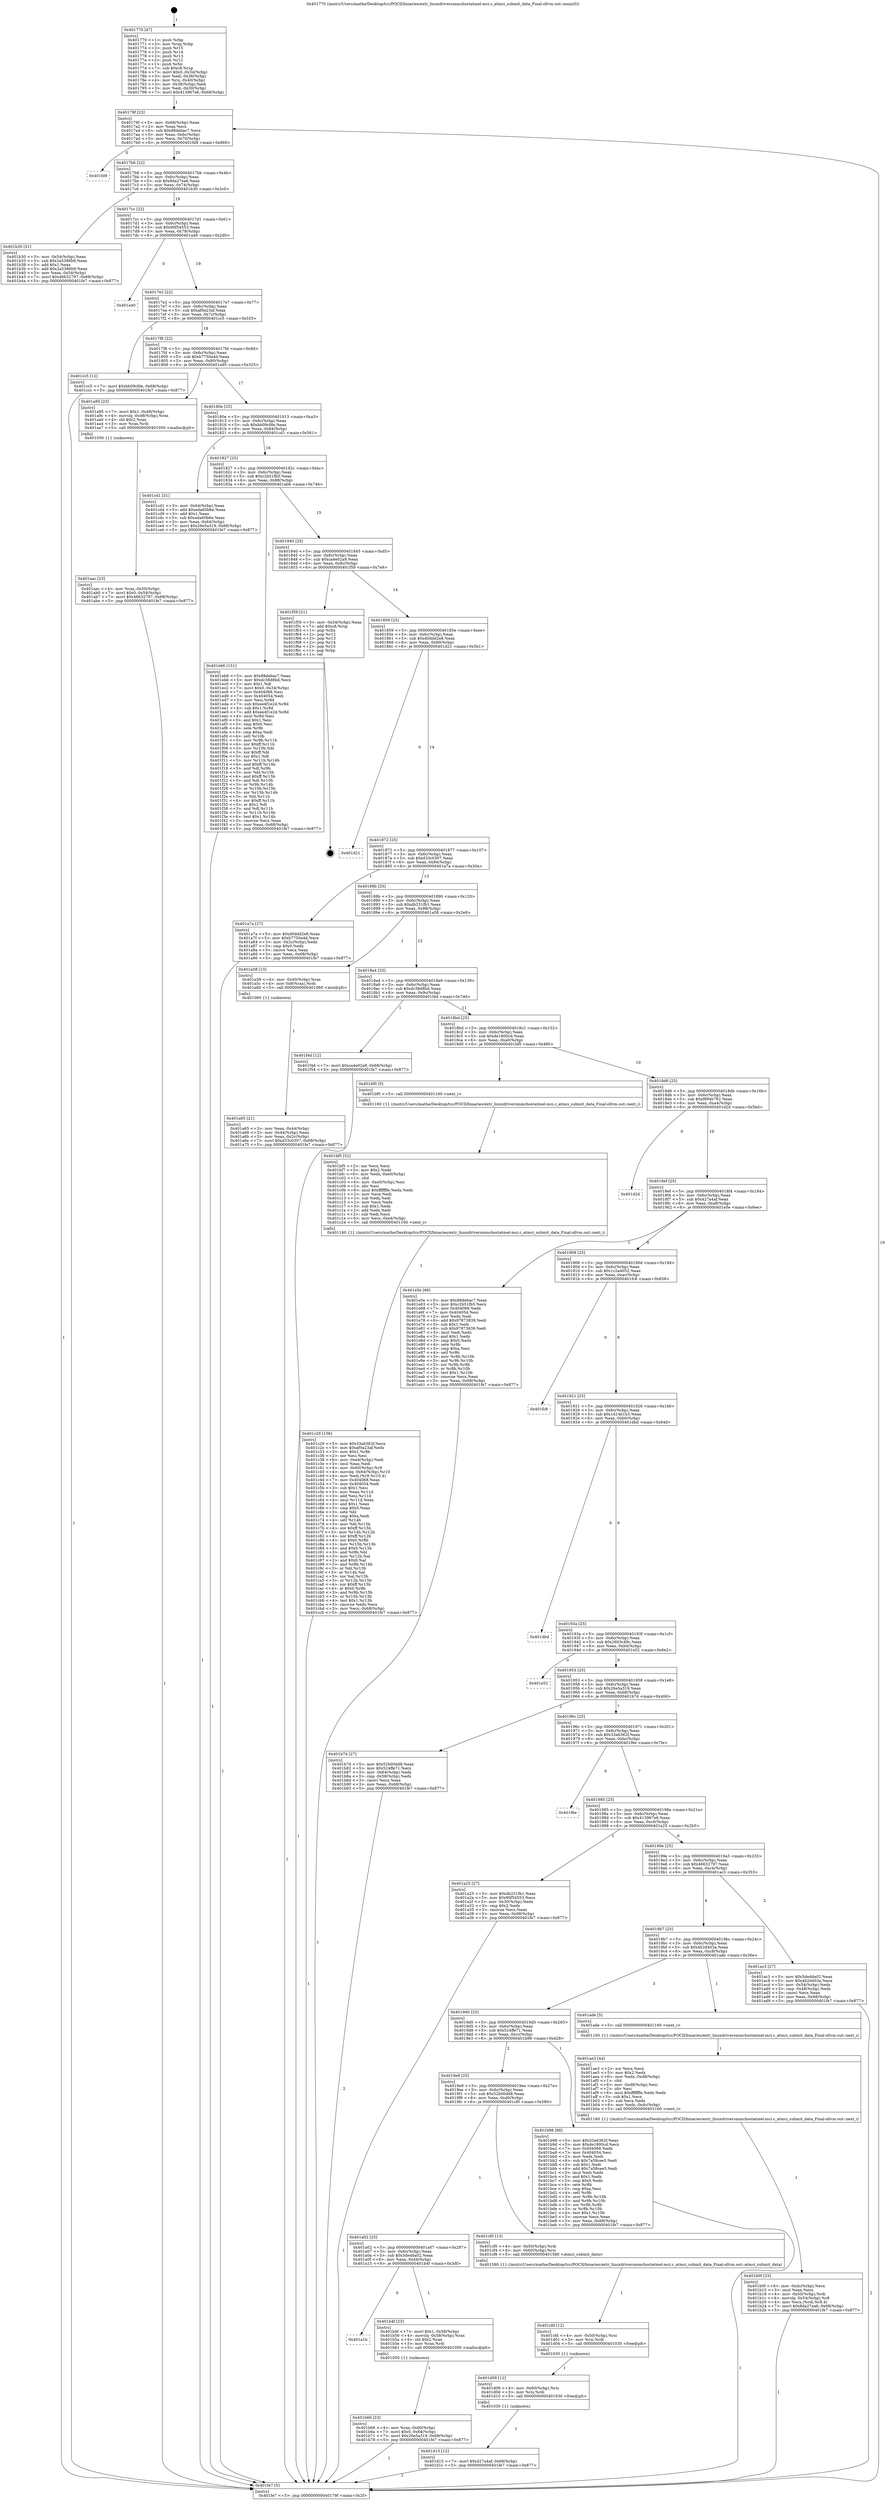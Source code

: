 digraph "0x401770" {
  label = "0x401770 (/mnt/c/Users/mathe/Desktop/tcc/POCII/binaries/extr_linuxdriversmmchostatmel-mci.c_atmci_submit_data_Final-ollvm.out::main(0))"
  labelloc = "t"
  node[shape=record]

  Entry [label="",width=0.3,height=0.3,shape=circle,fillcolor=black,style=filled]
  "0x40179f" [label="{
     0x40179f [23]\l
     | [instrs]\l
     &nbsp;&nbsp;0x40179f \<+3\>: mov -0x68(%rbp),%eax\l
     &nbsp;&nbsp;0x4017a2 \<+2\>: mov %eax,%ecx\l
     &nbsp;&nbsp;0x4017a4 \<+6\>: sub $0x88debac7,%ecx\l
     &nbsp;&nbsp;0x4017aa \<+3\>: mov %eax,-0x6c(%rbp)\l
     &nbsp;&nbsp;0x4017ad \<+3\>: mov %ecx,-0x70(%rbp)\l
     &nbsp;&nbsp;0x4017b0 \<+6\>: je 0000000000401fd9 \<main+0x869\>\l
  }"]
  "0x401fd9" [label="{
     0x401fd9\l
  }", style=dashed]
  "0x4017b6" [label="{
     0x4017b6 [22]\l
     | [instrs]\l
     &nbsp;&nbsp;0x4017b6 \<+5\>: jmp 00000000004017bb \<main+0x4b\>\l
     &nbsp;&nbsp;0x4017bb \<+3\>: mov -0x6c(%rbp),%eax\l
     &nbsp;&nbsp;0x4017be \<+5\>: sub $0x8da27ea6,%eax\l
     &nbsp;&nbsp;0x4017c3 \<+3\>: mov %eax,-0x74(%rbp)\l
     &nbsp;&nbsp;0x4017c6 \<+6\>: je 0000000000401b30 \<main+0x3c0\>\l
  }"]
  Exit [label="",width=0.3,height=0.3,shape=circle,fillcolor=black,style=filled,peripheries=2]
  "0x401b30" [label="{
     0x401b30 [31]\l
     | [instrs]\l
     &nbsp;&nbsp;0x401b30 \<+3\>: mov -0x54(%rbp),%eax\l
     &nbsp;&nbsp;0x401b33 \<+5\>: sub $0x2a5386b9,%eax\l
     &nbsp;&nbsp;0x401b38 \<+3\>: add $0x1,%eax\l
     &nbsp;&nbsp;0x401b3b \<+5\>: add $0x2a5386b9,%eax\l
     &nbsp;&nbsp;0x401b40 \<+3\>: mov %eax,-0x54(%rbp)\l
     &nbsp;&nbsp;0x401b43 \<+7\>: movl $0x46632797,-0x68(%rbp)\l
     &nbsp;&nbsp;0x401b4a \<+5\>: jmp 0000000000401fe7 \<main+0x877\>\l
  }"]
  "0x4017cc" [label="{
     0x4017cc [22]\l
     | [instrs]\l
     &nbsp;&nbsp;0x4017cc \<+5\>: jmp 00000000004017d1 \<main+0x61\>\l
     &nbsp;&nbsp;0x4017d1 \<+3\>: mov -0x6c(%rbp),%eax\l
     &nbsp;&nbsp;0x4017d4 \<+5\>: sub $0x90f54553,%eax\l
     &nbsp;&nbsp;0x4017d9 \<+3\>: mov %eax,-0x78(%rbp)\l
     &nbsp;&nbsp;0x4017dc \<+6\>: je 0000000000401a40 \<main+0x2d0\>\l
  }"]
  "0x401d15" [label="{
     0x401d15 [12]\l
     | [instrs]\l
     &nbsp;&nbsp;0x401d15 \<+7\>: movl $0x427a4af,-0x68(%rbp)\l
     &nbsp;&nbsp;0x401d1c \<+5\>: jmp 0000000000401fe7 \<main+0x877\>\l
  }"]
  "0x401a40" [label="{
     0x401a40\l
  }", style=dashed]
  "0x4017e2" [label="{
     0x4017e2 [22]\l
     | [instrs]\l
     &nbsp;&nbsp;0x4017e2 \<+5\>: jmp 00000000004017e7 \<main+0x77\>\l
     &nbsp;&nbsp;0x4017e7 \<+3\>: mov -0x6c(%rbp),%eax\l
     &nbsp;&nbsp;0x4017ea \<+5\>: sub $0xaf0a23af,%eax\l
     &nbsp;&nbsp;0x4017ef \<+3\>: mov %eax,-0x7c(%rbp)\l
     &nbsp;&nbsp;0x4017f2 \<+6\>: je 0000000000401cc5 \<main+0x555\>\l
  }"]
  "0x401d09" [label="{
     0x401d09 [12]\l
     | [instrs]\l
     &nbsp;&nbsp;0x401d09 \<+4\>: mov -0x60(%rbp),%rsi\l
     &nbsp;&nbsp;0x401d0d \<+3\>: mov %rsi,%rdi\l
     &nbsp;&nbsp;0x401d10 \<+5\>: call 0000000000401030 \<free@plt\>\l
     | [calls]\l
     &nbsp;&nbsp;0x401030 \{1\} (unknown)\l
  }"]
  "0x401cc5" [label="{
     0x401cc5 [12]\l
     | [instrs]\l
     &nbsp;&nbsp;0x401cc5 \<+7\>: movl $0xbb09cfde,-0x68(%rbp)\l
     &nbsp;&nbsp;0x401ccc \<+5\>: jmp 0000000000401fe7 \<main+0x877\>\l
  }"]
  "0x4017f8" [label="{
     0x4017f8 [22]\l
     | [instrs]\l
     &nbsp;&nbsp;0x4017f8 \<+5\>: jmp 00000000004017fd \<main+0x8d\>\l
     &nbsp;&nbsp;0x4017fd \<+3\>: mov -0x6c(%rbp),%eax\l
     &nbsp;&nbsp;0x401800 \<+5\>: sub $0xb7750a4d,%eax\l
     &nbsp;&nbsp;0x401805 \<+3\>: mov %eax,-0x80(%rbp)\l
     &nbsp;&nbsp;0x401808 \<+6\>: je 0000000000401a95 \<main+0x325\>\l
  }"]
  "0x401cfd" [label="{
     0x401cfd [12]\l
     | [instrs]\l
     &nbsp;&nbsp;0x401cfd \<+4\>: mov -0x50(%rbp),%rsi\l
     &nbsp;&nbsp;0x401d01 \<+3\>: mov %rsi,%rdi\l
     &nbsp;&nbsp;0x401d04 \<+5\>: call 0000000000401030 \<free@plt\>\l
     | [calls]\l
     &nbsp;&nbsp;0x401030 \{1\} (unknown)\l
  }"]
  "0x401a95" [label="{
     0x401a95 [23]\l
     | [instrs]\l
     &nbsp;&nbsp;0x401a95 \<+7\>: movl $0x1,-0x48(%rbp)\l
     &nbsp;&nbsp;0x401a9c \<+4\>: movslq -0x48(%rbp),%rax\l
     &nbsp;&nbsp;0x401aa0 \<+4\>: shl $0x2,%rax\l
     &nbsp;&nbsp;0x401aa4 \<+3\>: mov %rax,%rdi\l
     &nbsp;&nbsp;0x401aa7 \<+5\>: call 0000000000401050 \<malloc@plt\>\l
     | [calls]\l
     &nbsp;&nbsp;0x401050 \{1\} (unknown)\l
  }"]
  "0x40180e" [label="{
     0x40180e [25]\l
     | [instrs]\l
     &nbsp;&nbsp;0x40180e \<+5\>: jmp 0000000000401813 \<main+0xa3\>\l
     &nbsp;&nbsp;0x401813 \<+3\>: mov -0x6c(%rbp),%eax\l
     &nbsp;&nbsp;0x401816 \<+5\>: sub $0xbb09cfde,%eax\l
     &nbsp;&nbsp;0x40181b \<+6\>: mov %eax,-0x84(%rbp)\l
     &nbsp;&nbsp;0x401821 \<+6\>: je 0000000000401cd1 \<main+0x561\>\l
  }"]
  "0x401c29" [label="{
     0x401c29 [156]\l
     | [instrs]\l
     &nbsp;&nbsp;0x401c29 \<+5\>: mov $0x33a6362f,%ecx\l
     &nbsp;&nbsp;0x401c2e \<+5\>: mov $0xaf0a23af,%edx\l
     &nbsp;&nbsp;0x401c33 \<+3\>: mov $0x1,%r8b\l
     &nbsp;&nbsp;0x401c36 \<+2\>: xor %esi,%esi\l
     &nbsp;&nbsp;0x401c38 \<+6\>: mov -0xe4(%rbp),%edi\l
     &nbsp;&nbsp;0x401c3e \<+3\>: imul %eax,%edi\l
     &nbsp;&nbsp;0x401c41 \<+4\>: mov -0x60(%rbp),%r9\l
     &nbsp;&nbsp;0x401c45 \<+4\>: movslq -0x64(%rbp),%r10\l
     &nbsp;&nbsp;0x401c49 \<+4\>: mov %edi,(%r9,%r10,4)\l
     &nbsp;&nbsp;0x401c4d \<+7\>: mov 0x404068,%eax\l
     &nbsp;&nbsp;0x401c54 \<+7\>: mov 0x404054,%edi\l
     &nbsp;&nbsp;0x401c5b \<+3\>: sub $0x1,%esi\l
     &nbsp;&nbsp;0x401c5e \<+3\>: mov %eax,%r11d\l
     &nbsp;&nbsp;0x401c61 \<+3\>: add %esi,%r11d\l
     &nbsp;&nbsp;0x401c64 \<+4\>: imul %r11d,%eax\l
     &nbsp;&nbsp;0x401c68 \<+3\>: and $0x1,%eax\l
     &nbsp;&nbsp;0x401c6b \<+3\>: cmp $0x0,%eax\l
     &nbsp;&nbsp;0x401c6e \<+3\>: sete %bl\l
     &nbsp;&nbsp;0x401c71 \<+3\>: cmp $0xa,%edi\l
     &nbsp;&nbsp;0x401c74 \<+4\>: setl %r14b\l
     &nbsp;&nbsp;0x401c78 \<+3\>: mov %bl,%r15b\l
     &nbsp;&nbsp;0x401c7b \<+4\>: xor $0xff,%r15b\l
     &nbsp;&nbsp;0x401c7f \<+3\>: mov %r14b,%r12b\l
     &nbsp;&nbsp;0x401c82 \<+4\>: xor $0xff,%r12b\l
     &nbsp;&nbsp;0x401c86 \<+4\>: xor $0x0,%r8b\l
     &nbsp;&nbsp;0x401c8a \<+3\>: mov %r15b,%r13b\l
     &nbsp;&nbsp;0x401c8d \<+4\>: and $0x0,%r13b\l
     &nbsp;&nbsp;0x401c91 \<+3\>: and %r8b,%bl\l
     &nbsp;&nbsp;0x401c94 \<+3\>: mov %r12b,%al\l
     &nbsp;&nbsp;0x401c97 \<+2\>: and $0x0,%al\l
     &nbsp;&nbsp;0x401c99 \<+3\>: and %r8b,%r14b\l
     &nbsp;&nbsp;0x401c9c \<+3\>: or %bl,%r13b\l
     &nbsp;&nbsp;0x401c9f \<+3\>: or %r14b,%al\l
     &nbsp;&nbsp;0x401ca2 \<+3\>: xor %al,%r13b\l
     &nbsp;&nbsp;0x401ca5 \<+3\>: or %r12b,%r15b\l
     &nbsp;&nbsp;0x401ca8 \<+4\>: xor $0xff,%r15b\l
     &nbsp;&nbsp;0x401cac \<+4\>: or $0x0,%r8b\l
     &nbsp;&nbsp;0x401cb0 \<+3\>: and %r8b,%r15b\l
     &nbsp;&nbsp;0x401cb3 \<+3\>: or %r15b,%r13b\l
     &nbsp;&nbsp;0x401cb6 \<+4\>: test $0x1,%r13b\l
     &nbsp;&nbsp;0x401cba \<+3\>: cmovne %edx,%ecx\l
     &nbsp;&nbsp;0x401cbd \<+3\>: mov %ecx,-0x68(%rbp)\l
     &nbsp;&nbsp;0x401cc0 \<+5\>: jmp 0000000000401fe7 \<main+0x877\>\l
  }"]
  "0x401cd1" [label="{
     0x401cd1 [31]\l
     | [instrs]\l
     &nbsp;&nbsp;0x401cd1 \<+3\>: mov -0x64(%rbp),%eax\l
     &nbsp;&nbsp;0x401cd4 \<+5\>: add $0xeda60b6e,%eax\l
     &nbsp;&nbsp;0x401cd9 \<+3\>: add $0x1,%eax\l
     &nbsp;&nbsp;0x401cdc \<+5\>: sub $0xeda60b6e,%eax\l
     &nbsp;&nbsp;0x401ce1 \<+3\>: mov %eax,-0x64(%rbp)\l
     &nbsp;&nbsp;0x401ce4 \<+7\>: movl $0x26e5a319,-0x68(%rbp)\l
     &nbsp;&nbsp;0x401ceb \<+5\>: jmp 0000000000401fe7 \<main+0x877\>\l
  }"]
  "0x401827" [label="{
     0x401827 [25]\l
     | [instrs]\l
     &nbsp;&nbsp;0x401827 \<+5\>: jmp 000000000040182c \<main+0xbc\>\l
     &nbsp;&nbsp;0x40182c \<+3\>: mov -0x6c(%rbp),%eax\l
     &nbsp;&nbsp;0x40182f \<+5\>: sub $0xc2b51fb5,%eax\l
     &nbsp;&nbsp;0x401834 \<+6\>: mov %eax,-0x88(%rbp)\l
     &nbsp;&nbsp;0x40183a \<+6\>: je 0000000000401eb6 \<main+0x746\>\l
  }"]
  "0x401bf5" [label="{
     0x401bf5 [52]\l
     | [instrs]\l
     &nbsp;&nbsp;0x401bf5 \<+2\>: xor %ecx,%ecx\l
     &nbsp;&nbsp;0x401bf7 \<+5\>: mov $0x2,%edx\l
     &nbsp;&nbsp;0x401bfc \<+6\>: mov %edx,-0xe0(%rbp)\l
     &nbsp;&nbsp;0x401c02 \<+1\>: cltd\l
     &nbsp;&nbsp;0x401c03 \<+6\>: mov -0xe0(%rbp),%esi\l
     &nbsp;&nbsp;0x401c09 \<+2\>: idiv %esi\l
     &nbsp;&nbsp;0x401c0b \<+6\>: imul $0xfffffffe,%edx,%edx\l
     &nbsp;&nbsp;0x401c11 \<+2\>: mov %ecx,%edi\l
     &nbsp;&nbsp;0x401c13 \<+2\>: sub %edx,%edi\l
     &nbsp;&nbsp;0x401c15 \<+2\>: mov %ecx,%edx\l
     &nbsp;&nbsp;0x401c17 \<+3\>: sub $0x1,%edx\l
     &nbsp;&nbsp;0x401c1a \<+2\>: add %edx,%edi\l
     &nbsp;&nbsp;0x401c1c \<+2\>: sub %edi,%ecx\l
     &nbsp;&nbsp;0x401c1e \<+6\>: mov %ecx,-0xe4(%rbp)\l
     &nbsp;&nbsp;0x401c24 \<+5\>: call 0000000000401160 \<next_i\>\l
     | [calls]\l
     &nbsp;&nbsp;0x401160 \{1\} (/mnt/c/Users/mathe/Desktop/tcc/POCII/binaries/extr_linuxdriversmmchostatmel-mci.c_atmci_submit_data_Final-ollvm.out::next_i)\l
  }"]
  "0x401eb6" [label="{
     0x401eb6 [151]\l
     | [instrs]\l
     &nbsp;&nbsp;0x401eb6 \<+5\>: mov $0x88debac7,%eax\l
     &nbsp;&nbsp;0x401ebb \<+5\>: mov $0xdc38d8bd,%ecx\l
     &nbsp;&nbsp;0x401ec0 \<+2\>: mov $0x1,%dl\l
     &nbsp;&nbsp;0x401ec2 \<+7\>: movl $0x0,-0x34(%rbp)\l
     &nbsp;&nbsp;0x401ec9 \<+7\>: mov 0x404068,%esi\l
     &nbsp;&nbsp;0x401ed0 \<+7\>: mov 0x404054,%edi\l
     &nbsp;&nbsp;0x401ed7 \<+3\>: mov %esi,%r8d\l
     &nbsp;&nbsp;0x401eda \<+7\>: sub $0xee4f1e2d,%r8d\l
     &nbsp;&nbsp;0x401ee1 \<+4\>: sub $0x1,%r8d\l
     &nbsp;&nbsp;0x401ee5 \<+7\>: add $0xee4f1e2d,%r8d\l
     &nbsp;&nbsp;0x401eec \<+4\>: imul %r8d,%esi\l
     &nbsp;&nbsp;0x401ef0 \<+3\>: and $0x1,%esi\l
     &nbsp;&nbsp;0x401ef3 \<+3\>: cmp $0x0,%esi\l
     &nbsp;&nbsp;0x401ef6 \<+4\>: sete %r9b\l
     &nbsp;&nbsp;0x401efa \<+3\>: cmp $0xa,%edi\l
     &nbsp;&nbsp;0x401efd \<+4\>: setl %r10b\l
     &nbsp;&nbsp;0x401f01 \<+3\>: mov %r9b,%r11b\l
     &nbsp;&nbsp;0x401f04 \<+4\>: xor $0xff,%r11b\l
     &nbsp;&nbsp;0x401f08 \<+3\>: mov %r10b,%bl\l
     &nbsp;&nbsp;0x401f0b \<+3\>: xor $0xff,%bl\l
     &nbsp;&nbsp;0x401f0e \<+3\>: xor $0x1,%dl\l
     &nbsp;&nbsp;0x401f11 \<+3\>: mov %r11b,%r14b\l
     &nbsp;&nbsp;0x401f14 \<+4\>: and $0xff,%r14b\l
     &nbsp;&nbsp;0x401f18 \<+3\>: and %dl,%r9b\l
     &nbsp;&nbsp;0x401f1b \<+3\>: mov %bl,%r15b\l
     &nbsp;&nbsp;0x401f1e \<+4\>: and $0xff,%r15b\l
     &nbsp;&nbsp;0x401f22 \<+3\>: and %dl,%r10b\l
     &nbsp;&nbsp;0x401f25 \<+3\>: or %r9b,%r14b\l
     &nbsp;&nbsp;0x401f28 \<+3\>: or %r10b,%r15b\l
     &nbsp;&nbsp;0x401f2b \<+3\>: xor %r15b,%r14b\l
     &nbsp;&nbsp;0x401f2e \<+3\>: or %bl,%r11b\l
     &nbsp;&nbsp;0x401f31 \<+4\>: xor $0xff,%r11b\l
     &nbsp;&nbsp;0x401f35 \<+3\>: or $0x1,%dl\l
     &nbsp;&nbsp;0x401f38 \<+3\>: and %dl,%r11b\l
     &nbsp;&nbsp;0x401f3b \<+3\>: or %r11b,%r14b\l
     &nbsp;&nbsp;0x401f3e \<+4\>: test $0x1,%r14b\l
     &nbsp;&nbsp;0x401f42 \<+3\>: cmovne %ecx,%eax\l
     &nbsp;&nbsp;0x401f45 \<+3\>: mov %eax,-0x68(%rbp)\l
     &nbsp;&nbsp;0x401f48 \<+5\>: jmp 0000000000401fe7 \<main+0x877\>\l
  }"]
  "0x401840" [label="{
     0x401840 [25]\l
     | [instrs]\l
     &nbsp;&nbsp;0x401840 \<+5\>: jmp 0000000000401845 \<main+0xd5\>\l
     &nbsp;&nbsp;0x401845 \<+3\>: mov -0x6c(%rbp),%eax\l
     &nbsp;&nbsp;0x401848 \<+5\>: sub $0xca4e02a9,%eax\l
     &nbsp;&nbsp;0x40184d \<+6\>: mov %eax,-0x8c(%rbp)\l
     &nbsp;&nbsp;0x401853 \<+6\>: je 0000000000401f59 \<main+0x7e9\>\l
  }"]
  "0x401b66" [label="{
     0x401b66 [23]\l
     | [instrs]\l
     &nbsp;&nbsp;0x401b66 \<+4\>: mov %rax,-0x60(%rbp)\l
     &nbsp;&nbsp;0x401b6a \<+7\>: movl $0x0,-0x64(%rbp)\l
     &nbsp;&nbsp;0x401b71 \<+7\>: movl $0x26e5a319,-0x68(%rbp)\l
     &nbsp;&nbsp;0x401b78 \<+5\>: jmp 0000000000401fe7 \<main+0x877\>\l
  }"]
  "0x401f59" [label="{
     0x401f59 [21]\l
     | [instrs]\l
     &nbsp;&nbsp;0x401f59 \<+3\>: mov -0x34(%rbp),%eax\l
     &nbsp;&nbsp;0x401f5c \<+7\>: add $0xc8,%rsp\l
     &nbsp;&nbsp;0x401f63 \<+1\>: pop %rbx\l
     &nbsp;&nbsp;0x401f64 \<+2\>: pop %r12\l
     &nbsp;&nbsp;0x401f66 \<+2\>: pop %r13\l
     &nbsp;&nbsp;0x401f68 \<+2\>: pop %r14\l
     &nbsp;&nbsp;0x401f6a \<+2\>: pop %r15\l
     &nbsp;&nbsp;0x401f6c \<+1\>: pop %rbp\l
     &nbsp;&nbsp;0x401f6d \<+1\>: ret\l
  }"]
  "0x401859" [label="{
     0x401859 [25]\l
     | [instrs]\l
     &nbsp;&nbsp;0x401859 \<+5\>: jmp 000000000040185e \<main+0xee\>\l
     &nbsp;&nbsp;0x40185e \<+3\>: mov -0x6c(%rbp),%eax\l
     &nbsp;&nbsp;0x401861 \<+5\>: sub $0xd0ddd2e8,%eax\l
     &nbsp;&nbsp;0x401866 \<+6\>: mov %eax,-0x90(%rbp)\l
     &nbsp;&nbsp;0x40186c \<+6\>: je 0000000000401d21 \<main+0x5b1\>\l
  }"]
  "0x401a1b" [label="{
     0x401a1b\l
  }", style=dashed]
  "0x401d21" [label="{
     0x401d21\l
  }", style=dashed]
  "0x401872" [label="{
     0x401872 [25]\l
     | [instrs]\l
     &nbsp;&nbsp;0x401872 \<+5\>: jmp 0000000000401877 \<main+0x107\>\l
     &nbsp;&nbsp;0x401877 \<+3\>: mov -0x6c(%rbp),%eax\l
     &nbsp;&nbsp;0x40187a \<+5\>: sub $0xd33c0307,%eax\l
     &nbsp;&nbsp;0x40187f \<+6\>: mov %eax,-0x94(%rbp)\l
     &nbsp;&nbsp;0x401885 \<+6\>: je 0000000000401a7a \<main+0x30a\>\l
  }"]
  "0x401b4f" [label="{
     0x401b4f [23]\l
     | [instrs]\l
     &nbsp;&nbsp;0x401b4f \<+7\>: movl $0x1,-0x58(%rbp)\l
     &nbsp;&nbsp;0x401b56 \<+4\>: movslq -0x58(%rbp),%rax\l
     &nbsp;&nbsp;0x401b5a \<+4\>: shl $0x2,%rax\l
     &nbsp;&nbsp;0x401b5e \<+3\>: mov %rax,%rdi\l
     &nbsp;&nbsp;0x401b61 \<+5\>: call 0000000000401050 \<malloc@plt\>\l
     | [calls]\l
     &nbsp;&nbsp;0x401050 \{1\} (unknown)\l
  }"]
  "0x401a7a" [label="{
     0x401a7a [27]\l
     | [instrs]\l
     &nbsp;&nbsp;0x401a7a \<+5\>: mov $0xd0ddd2e8,%eax\l
     &nbsp;&nbsp;0x401a7f \<+5\>: mov $0xb7750a4d,%ecx\l
     &nbsp;&nbsp;0x401a84 \<+3\>: mov -0x2c(%rbp),%edx\l
     &nbsp;&nbsp;0x401a87 \<+3\>: cmp $0x0,%edx\l
     &nbsp;&nbsp;0x401a8a \<+3\>: cmove %ecx,%eax\l
     &nbsp;&nbsp;0x401a8d \<+3\>: mov %eax,-0x68(%rbp)\l
     &nbsp;&nbsp;0x401a90 \<+5\>: jmp 0000000000401fe7 \<main+0x877\>\l
  }"]
  "0x40188b" [label="{
     0x40188b [25]\l
     | [instrs]\l
     &nbsp;&nbsp;0x40188b \<+5\>: jmp 0000000000401890 \<main+0x120\>\l
     &nbsp;&nbsp;0x401890 \<+3\>: mov -0x6c(%rbp),%eax\l
     &nbsp;&nbsp;0x401893 \<+5\>: sub $0xdb231fb1,%eax\l
     &nbsp;&nbsp;0x401898 \<+6\>: mov %eax,-0x98(%rbp)\l
     &nbsp;&nbsp;0x40189e \<+6\>: je 0000000000401a58 \<main+0x2e8\>\l
  }"]
  "0x401a02" [label="{
     0x401a02 [25]\l
     | [instrs]\l
     &nbsp;&nbsp;0x401a02 \<+5\>: jmp 0000000000401a07 \<main+0x297\>\l
     &nbsp;&nbsp;0x401a07 \<+3\>: mov -0x6c(%rbp),%eax\l
     &nbsp;&nbsp;0x401a0a \<+5\>: sub $0x5dedda02,%eax\l
     &nbsp;&nbsp;0x401a0f \<+6\>: mov %eax,-0xd4(%rbp)\l
     &nbsp;&nbsp;0x401a15 \<+6\>: je 0000000000401b4f \<main+0x3df\>\l
  }"]
  "0x401a58" [label="{
     0x401a58 [13]\l
     | [instrs]\l
     &nbsp;&nbsp;0x401a58 \<+4\>: mov -0x40(%rbp),%rax\l
     &nbsp;&nbsp;0x401a5c \<+4\>: mov 0x8(%rax),%rdi\l
     &nbsp;&nbsp;0x401a60 \<+5\>: call 0000000000401060 \<atoi@plt\>\l
     | [calls]\l
     &nbsp;&nbsp;0x401060 \{1\} (unknown)\l
  }"]
  "0x4018a4" [label="{
     0x4018a4 [25]\l
     | [instrs]\l
     &nbsp;&nbsp;0x4018a4 \<+5\>: jmp 00000000004018a9 \<main+0x139\>\l
     &nbsp;&nbsp;0x4018a9 \<+3\>: mov -0x6c(%rbp),%eax\l
     &nbsp;&nbsp;0x4018ac \<+5\>: sub $0xdc38d8bd,%eax\l
     &nbsp;&nbsp;0x4018b1 \<+6\>: mov %eax,-0x9c(%rbp)\l
     &nbsp;&nbsp;0x4018b7 \<+6\>: je 0000000000401f4d \<main+0x7dd\>\l
  }"]
  "0x401cf0" [label="{
     0x401cf0 [13]\l
     | [instrs]\l
     &nbsp;&nbsp;0x401cf0 \<+4\>: mov -0x50(%rbp),%rdi\l
     &nbsp;&nbsp;0x401cf4 \<+4\>: mov -0x60(%rbp),%rsi\l
     &nbsp;&nbsp;0x401cf8 \<+5\>: call 0000000000401580 \<atmci_submit_data\>\l
     | [calls]\l
     &nbsp;&nbsp;0x401580 \{1\} (/mnt/c/Users/mathe/Desktop/tcc/POCII/binaries/extr_linuxdriversmmchostatmel-mci.c_atmci_submit_data_Final-ollvm.out::atmci_submit_data)\l
  }"]
  "0x401f4d" [label="{
     0x401f4d [12]\l
     | [instrs]\l
     &nbsp;&nbsp;0x401f4d \<+7\>: movl $0xca4e02a9,-0x68(%rbp)\l
     &nbsp;&nbsp;0x401f54 \<+5\>: jmp 0000000000401fe7 \<main+0x877\>\l
  }"]
  "0x4018bd" [label="{
     0x4018bd [25]\l
     | [instrs]\l
     &nbsp;&nbsp;0x4018bd \<+5\>: jmp 00000000004018c2 \<main+0x152\>\l
     &nbsp;&nbsp;0x4018c2 \<+3\>: mov -0x6c(%rbp),%eax\l
     &nbsp;&nbsp;0x4018c5 \<+5\>: sub $0xde1800cd,%eax\l
     &nbsp;&nbsp;0x4018ca \<+6\>: mov %eax,-0xa0(%rbp)\l
     &nbsp;&nbsp;0x4018d0 \<+6\>: je 0000000000401bf0 \<main+0x480\>\l
  }"]
  "0x4019e9" [label="{
     0x4019e9 [25]\l
     | [instrs]\l
     &nbsp;&nbsp;0x4019e9 \<+5\>: jmp 00000000004019ee \<main+0x27e\>\l
     &nbsp;&nbsp;0x4019ee \<+3\>: mov -0x6c(%rbp),%eax\l
     &nbsp;&nbsp;0x4019f1 \<+5\>: sub $0x52b00dd8,%eax\l
     &nbsp;&nbsp;0x4019f6 \<+6\>: mov %eax,-0xd0(%rbp)\l
     &nbsp;&nbsp;0x4019fc \<+6\>: je 0000000000401cf0 \<main+0x580\>\l
  }"]
  "0x401bf0" [label="{
     0x401bf0 [5]\l
     | [instrs]\l
     &nbsp;&nbsp;0x401bf0 \<+5\>: call 0000000000401160 \<next_i\>\l
     | [calls]\l
     &nbsp;&nbsp;0x401160 \{1\} (/mnt/c/Users/mathe/Desktop/tcc/POCII/binaries/extr_linuxdriversmmchostatmel-mci.c_atmci_submit_data_Final-ollvm.out::next_i)\l
  }"]
  "0x4018d6" [label="{
     0x4018d6 [25]\l
     | [instrs]\l
     &nbsp;&nbsp;0x4018d6 \<+5\>: jmp 00000000004018db \<main+0x16b\>\l
     &nbsp;&nbsp;0x4018db \<+3\>: mov -0x6c(%rbp),%eax\l
     &nbsp;&nbsp;0x4018de \<+5\>: sub $0xf894b762,%eax\l
     &nbsp;&nbsp;0x4018e3 \<+6\>: mov %eax,-0xa4(%rbp)\l
     &nbsp;&nbsp;0x4018e9 \<+6\>: je 0000000000401d2d \<main+0x5bd\>\l
  }"]
  "0x401b98" [label="{
     0x401b98 [88]\l
     | [instrs]\l
     &nbsp;&nbsp;0x401b98 \<+5\>: mov $0x33a6362f,%eax\l
     &nbsp;&nbsp;0x401b9d \<+5\>: mov $0xde1800cd,%ecx\l
     &nbsp;&nbsp;0x401ba2 \<+7\>: mov 0x404068,%edx\l
     &nbsp;&nbsp;0x401ba9 \<+7\>: mov 0x404054,%esi\l
     &nbsp;&nbsp;0x401bb0 \<+2\>: mov %edx,%edi\l
     &nbsp;&nbsp;0x401bb2 \<+6\>: sub $0x7a58cee5,%edi\l
     &nbsp;&nbsp;0x401bb8 \<+3\>: sub $0x1,%edi\l
     &nbsp;&nbsp;0x401bbb \<+6\>: add $0x7a58cee5,%edi\l
     &nbsp;&nbsp;0x401bc1 \<+3\>: imul %edi,%edx\l
     &nbsp;&nbsp;0x401bc4 \<+3\>: and $0x1,%edx\l
     &nbsp;&nbsp;0x401bc7 \<+3\>: cmp $0x0,%edx\l
     &nbsp;&nbsp;0x401bca \<+4\>: sete %r8b\l
     &nbsp;&nbsp;0x401bce \<+3\>: cmp $0xa,%esi\l
     &nbsp;&nbsp;0x401bd1 \<+4\>: setl %r9b\l
     &nbsp;&nbsp;0x401bd5 \<+3\>: mov %r8b,%r10b\l
     &nbsp;&nbsp;0x401bd8 \<+3\>: and %r9b,%r10b\l
     &nbsp;&nbsp;0x401bdb \<+3\>: xor %r9b,%r8b\l
     &nbsp;&nbsp;0x401bde \<+3\>: or %r8b,%r10b\l
     &nbsp;&nbsp;0x401be1 \<+4\>: test $0x1,%r10b\l
     &nbsp;&nbsp;0x401be5 \<+3\>: cmovne %ecx,%eax\l
     &nbsp;&nbsp;0x401be8 \<+3\>: mov %eax,-0x68(%rbp)\l
     &nbsp;&nbsp;0x401beb \<+5\>: jmp 0000000000401fe7 \<main+0x877\>\l
  }"]
  "0x401d2d" [label="{
     0x401d2d\l
  }", style=dashed]
  "0x4018ef" [label="{
     0x4018ef [25]\l
     | [instrs]\l
     &nbsp;&nbsp;0x4018ef \<+5\>: jmp 00000000004018f4 \<main+0x184\>\l
     &nbsp;&nbsp;0x4018f4 \<+3\>: mov -0x6c(%rbp),%eax\l
     &nbsp;&nbsp;0x4018f7 \<+5\>: sub $0x427a4af,%eax\l
     &nbsp;&nbsp;0x4018fc \<+6\>: mov %eax,-0xa8(%rbp)\l
     &nbsp;&nbsp;0x401902 \<+6\>: je 0000000000401e5e \<main+0x6ee\>\l
  }"]
  "0x401b0f" [label="{
     0x401b0f [33]\l
     | [instrs]\l
     &nbsp;&nbsp;0x401b0f \<+6\>: mov -0xdc(%rbp),%ecx\l
     &nbsp;&nbsp;0x401b15 \<+3\>: imul %eax,%ecx\l
     &nbsp;&nbsp;0x401b18 \<+4\>: mov -0x50(%rbp),%rdi\l
     &nbsp;&nbsp;0x401b1c \<+4\>: movslq -0x54(%rbp),%r8\l
     &nbsp;&nbsp;0x401b20 \<+4\>: mov %ecx,(%rdi,%r8,4)\l
     &nbsp;&nbsp;0x401b24 \<+7\>: movl $0x8da27ea6,-0x68(%rbp)\l
     &nbsp;&nbsp;0x401b2b \<+5\>: jmp 0000000000401fe7 \<main+0x877\>\l
  }"]
  "0x401e5e" [label="{
     0x401e5e [88]\l
     | [instrs]\l
     &nbsp;&nbsp;0x401e5e \<+5\>: mov $0x88debac7,%eax\l
     &nbsp;&nbsp;0x401e63 \<+5\>: mov $0xc2b51fb5,%ecx\l
     &nbsp;&nbsp;0x401e68 \<+7\>: mov 0x404068,%edx\l
     &nbsp;&nbsp;0x401e6f \<+7\>: mov 0x404054,%esi\l
     &nbsp;&nbsp;0x401e76 \<+2\>: mov %edx,%edi\l
     &nbsp;&nbsp;0x401e78 \<+6\>: add $0x97873839,%edi\l
     &nbsp;&nbsp;0x401e7e \<+3\>: sub $0x1,%edi\l
     &nbsp;&nbsp;0x401e81 \<+6\>: sub $0x97873839,%edi\l
     &nbsp;&nbsp;0x401e87 \<+3\>: imul %edi,%edx\l
     &nbsp;&nbsp;0x401e8a \<+3\>: and $0x1,%edx\l
     &nbsp;&nbsp;0x401e8d \<+3\>: cmp $0x0,%edx\l
     &nbsp;&nbsp;0x401e90 \<+4\>: sete %r8b\l
     &nbsp;&nbsp;0x401e94 \<+3\>: cmp $0xa,%esi\l
     &nbsp;&nbsp;0x401e97 \<+4\>: setl %r9b\l
     &nbsp;&nbsp;0x401e9b \<+3\>: mov %r8b,%r10b\l
     &nbsp;&nbsp;0x401e9e \<+3\>: and %r9b,%r10b\l
     &nbsp;&nbsp;0x401ea1 \<+3\>: xor %r9b,%r8b\l
     &nbsp;&nbsp;0x401ea4 \<+3\>: or %r8b,%r10b\l
     &nbsp;&nbsp;0x401ea7 \<+4\>: test $0x1,%r10b\l
     &nbsp;&nbsp;0x401eab \<+3\>: cmovne %ecx,%eax\l
     &nbsp;&nbsp;0x401eae \<+3\>: mov %eax,-0x68(%rbp)\l
     &nbsp;&nbsp;0x401eb1 \<+5\>: jmp 0000000000401fe7 \<main+0x877\>\l
  }"]
  "0x401908" [label="{
     0x401908 [25]\l
     | [instrs]\l
     &nbsp;&nbsp;0x401908 \<+5\>: jmp 000000000040190d \<main+0x19d\>\l
     &nbsp;&nbsp;0x40190d \<+3\>: mov -0x6c(%rbp),%eax\l
     &nbsp;&nbsp;0x401910 \<+5\>: sub $0x1c2a4052,%eax\l
     &nbsp;&nbsp;0x401915 \<+6\>: mov %eax,-0xac(%rbp)\l
     &nbsp;&nbsp;0x40191b \<+6\>: je 0000000000401fc8 \<main+0x858\>\l
  }"]
  "0x401ae3" [label="{
     0x401ae3 [44]\l
     | [instrs]\l
     &nbsp;&nbsp;0x401ae3 \<+2\>: xor %ecx,%ecx\l
     &nbsp;&nbsp;0x401ae5 \<+5\>: mov $0x2,%edx\l
     &nbsp;&nbsp;0x401aea \<+6\>: mov %edx,-0xd8(%rbp)\l
     &nbsp;&nbsp;0x401af0 \<+1\>: cltd\l
     &nbsp;&nbsp;0x401af1 \<+6\>: mov -0xd8(%rbp),%esi\l
     &nbsp;&nbsp;0x401af7 \<+2\>: idiv %esi\l
     &nbsp;&nbsp;0x401af9 \<+6\>: imul $0xfffffffe,%edx,%edx\l
     &nbsp;&nbsp;0x401aff \<+3\>: sub $0x1,%ecx\l
     &nbsp;&nbsp;0x401b02 \<+2\>: sub %ecx,%edx\l
     &nbsp;&nbsp;0x401b04 \<+6\>: mov %edx,-0xdc(%rbp)\l
     &nbsp;&nbsp;0x401b0a \<+5\>: call 0000000000401160 \<next_i\>\l
     | [calls]\l
     &nbsp;&nbsp;0x401160 \{1\} (/mnt/c/Users/mathe/Desktop/tcc/POCII/binaries/extr_linuxdriversmmchostatmel-mci.c_atmci_submit_data_Final-ollvm.out::next_i)\l
  }"]
  "0x401fc8" [label="{
     0x401fc8\l
  }", style=dashed]
  "0x401921" [label="{
     0x401921 [25]\l
     | [instrs]\l
     &nbsp;&nbsp;0x401921 \<+5\>: jmp 0000000000401926 \<main+0x1b6\>\l
     &nbsp;&nbsp;0x401926 \<+3\>: mov -0x6c(%rbp),%eax\l
     &nbsp;&nbsp;0x401929 \<+5\>: sub $0x1d14b1b3,%eax\l
     &nbsp;&nbsp;0x40192e \<+6\>: mov %eax,-0xb0(%rbp)\l
     &nbsp;&nbsp;0x401934 \<+6\>: je 0000000000401dbd \<main+0x64d\>\l
  }"]
  "0x4019d0" [label="{
     0x4019d0 [25]\l
     | [instrs]\l
     &nbsp;&nbsp;0x4019d0 \<+5\>: jmp 00000000004019d5 \<main+0x265\>\l
     &nbsp;&nbsp;0x4019d5 \<+3\>: mov -0x6c(%rbp),%eax\l
     &nbsp;&nbsp;0x4019d8 \<+5\>: sub $0x524ffe71,%eax\l
     &nbsp;&nbsp;0x4019dd \<+6\>: mov %eax,-0xcc(%rbp)\l
     &nbsp;&nbsp;0x4019e3 \<+6\>: je 0000000000401b98 \<main+0x428\>\l
  }"]
  "0x401dbd" [label="{
     0x401dbd\l
  }", style=dashed]
  "0x40193a" [label="{
     0x40193a [25]\l
     | [instrs]\l
     &nbsp;&nbsp;0x40193a \<+5\>: jmp 000000000040193f \<main+0x1cf\>\l
     &nbsp;&nbsp;0x40193f \<+3\>: mov -0x6c(%rbp),%eax\l
     &nbsp;&nbsp;0x401942 \<+5\>: sub $0x2603c49c,%eax\l
     &nbsp;&nbsp;0x401947 \<+6\>: mov %eax,-0xb4(%rbp)\l
     &nbsp;&nbsp;0x40194d \<+6\>: je 0000000000401e52 \<main+0x6e2\>\l
  }"]
  "0x401ade" [label="{
     0x401ade [5]\l
     | [instrs]\l
     &nbsp;&nbsp;0x401ade \<+5\>: call 0000000000401160 \<next_i\>\l
     | [calls]\l
     &nbsp;&nbsp;0x401160 \{1\} (/mnt/c/Users/mathe/Desktop/tcc/POCII/binaries/extr_linuxdriversmmchostatmel-mci.c_atmci_submit_data_Final-ollvm.out::next_i)\l
  }"]
  "0x401e52" [label="{
     0x401e52\l
  }", style=dashed]
  "0x401953" [label="{
     0x401953 [25]\l
     | [instrs]\l
     &nbsp;&nbsp;0x401953 \<+5\>: jmp 0000000000401958 \<main+0x1e8\>\l
     &nbsp;&nbsp;0x401958 \<+3\>: mov -0x6c(%rbp),%eax\l
     &nbsp;&nbsp;0x40195b \<+5\>: sub $0x26e5a319,%eax\l
     &nbsp;&nbsp;0x401960 \<+6\>: mov %eax,-0xb8(%rbp)\l
     &nbsp;&nbsp;0x401966 \<+6\>: je 0000000000401b7d \<main+0x40d\>\l
  }"]
  "0x4019b7" [label="{
     0x4019b7 [25]\l
     | [instrs]\l
     &nbsp;&nbsp;0x4019b7 \<+5\>: jmp 00000000004019bc \<main+0x24c\>\l
     &nbsp;&nbsp;0x4019bc \<+3\>: mov -0x6c(%rbp),%eax\l
     &nbsp;&nbsp;0x4019bf \<+5\>: sub $0x4b2d403a,%eax\l
     &nbsp;&nbsp;0x4019c4 \<+6\>: mov %eax,-0xc8(%rbp)\l
     &nbsp;&nbsp;0x4019ca \<+6\>: je 0000000000401ade \<main+0x36e\>\l
  }"]
  "0x401b7d" [label="{
     0x401b7d [27]\l
     | [instrs]\l
     &nbsp;&nbsp;0x401b7d \<+5\>: mov $0x52b00dd8,%eax\l
     &nbsp;&nbsp;0x401b82 \<+5\>: mov $0x524ffe71,%ecx\l
     &nbsp;&nbsp;0x401b87 \<+3\>: mov -0x64(%rbp),%edx\l
     &nbsp;&nbsp;0x401b8a \<+3\>: cmp -0x58(%rbp),%edx\l
     &nbsp;&nbsp;0x401b8d \<+3\>: cmovl %ecx,%eax\l
     &nbsp;&nbsp;0x401b90 \<+3\>: mov %eax,-0x68(%rbp)\l
     &nbsp;&nbsp;0x401b93 \<+5\>: jmp 0000000000401fe7 \<main+0x877\>\l
  }"]
  "0x40196c" [label="{
     0x40196c [25]\l
     | [instrs]\l
     &nbsp;&nbsp;0x40196c \<+5\>: jmp 0000000000401971 \<main+0x201\>\l
     &nbsp;&nbsp;0x401971 \<+3\>: mov -0x6c(%rbp),%eax\l
     &nbsp;&nbsp;0x401974 \<+5\>: sub $0x33a6362f,%eax\l
     &nbsp;&nbsp;0x401979 \<+6\>: mov %eax,-0xbc(%rbp)\l
     &nbsp;&nbsp;0x40197f \<+6\>: je 0000000000401f6e \<main+0x7fe\>\l
  }"]
  "0x401ac3" [label="{
     0x401ac3 [27]\l
     | [instrs]\l
     &nbsp;&nbsp;0x401ac3 \<+5\>: mov $0x5dedda02,%eax\l
     &nbsp;&nbsp;0x401ac8 \<+5\>: mov $0x4b2d403a,%ecx\l
     &nbsp;&nbsp;0x401acd \<+3\>: mov -0x54(%rbp),%edx\l
     &nbsp;&nbsp;0x401ad0 \<+3\>: cmp -0x48(%rbp),%edx\l
     &nbsp;&nbsp;0x401ad3 \<+3\>: cmovl %ecx,%eax\l
     &nbsp;&nbsp;0x401ad6 \<+3\>: mov %eax,-0x68(%rbp)\l
     &nbsp;&nbsp;0x401ad9 \<+5\>: jmp 0000000000401fe7 \<main+0x877\>\l
  }"]
  "0x401f6e" [label="{
     0x401f6e\l
  }", style=dashed]
  "0x401985" [label="{
     0x401985 [25]\l
     | [instrs]\l
     &nbsp;&nbsp;0x401985 \<+5\>: jmp 000000000040198a \<main+0x21a\>\l
     &nbsp;&nbsp;0x40198a \<+3\>: mov -0x6c(%rbp),%eax\l
     &nbsp;&nbsp;0x40198d \<+5\>: sub $0x413967e6,%eax\l
     &nbsp;&nbsp;0x401992 \<+6\>: mov %eax,-0xc0(%rbp)\l
     &nbsp;&nbsp;0x401998 \<+6\>: je 0000000000401a25 \<main+0x2b5\>\l
  }"]
  "0x401aac" [label="{
     0x401aac [23]\l
     | [instrs]\l
     &nbsp;&nbsp;0x401aac \<+4\>: mov %rax,-0x50(%rbp)\l
     &nbsp;&nbsp;0x401ab0 \<+7\>: movl $0x0,-0x54(%rbp)\l
     &nbsp;&nbsp;0x401ab7 \<+7\>: movl $0x46632797,-0x68(%rbp)\l
     &nbsp;&nbsp;0x401abe \<+5\>: jmp 0000000000401fe7 \<main+0x877\>\l
  }"]
  "0x401a25" [label="{
     0x401a25 [27]\l
     | [instrs]\l
     &nbsp;&nbsp;0x401a25 \<+5\>: mov $0xdb231fb1,%eax\l
     &nbsp;&nbsp;0x401a2a \<+5\>: mov $0x90f54553,%ecx\l
     &nbsp;&nbsp;0x401a2f \<+3\>: mov -0x30(%rbp),%edx\l
     &nbsp;&nbsp;0x401a32 \<+3\>: cmp $0x2,%edx\l
     &nbsp;&nbsp;0x401a35 \<+3\>: cmovne %ecx,%eax\l
     &nbsp;&nbsp;0x401a38 \<+3\>: mov %eax,-0x68(%rbp)\l
     &nbsp;&nbsp;0x401a3b \<+5\>: jmp 0000000000401fe7 \<main+0x877\>\l
  }"]
  "0x40199e" [label="{
     0x40199e [25]\l
     | [instrs]\l
     &nbsp;&nbsp;0x40199e \<+5\>: jmp 00000000004019a3 \<main+0x233\>\l
     &nbsp;&nbsp;0x4019a3 \<+3\>: mov -0x6c(%rbp),%eax\l
     &nbsp;&nbsp;0x4019a6 \<+5\>: sub $0x46632797,%eax\l
     &nbsp;&nbsp;0x4019ab \<+6\>: mov %eax,-0xc4(%rbp)\l
     &nbsp;&nbsp;0x4019b1 \<+6\>: je 0000000000401ac3 \<main+0x353\>\l
  }"]
  "0x401fe7" [label="{
     0x401fe7 [5]\l
     | [instrs]\l
     &nbsp;&nbsp;0x401fe7 \<+5\>: jmp 000000000040179f \<main+0x2f\>\l
  }"]
  "0x401770" [label="{
     0x401770 [47]\l
     | [instrs]\l
     &nbsp;&nbsp;0x401770 \<+1\>: push %rbp\l
     &nbsp;&nbsp;0x401771 \<+3\>: mov %rsp,%rbp\l
     &nbsp;&nbsp;0x401774 \<+2\>: push %r15\l
     &nbsp;&nbsp;0x401776 \<+2\>: push %r14\l
     &nbsp;&nbsp;0x401778 \<+2\>: push %r13\l
     &nbsp;&nbsp;0x40177a \<+2\>: push %r12\l
     &nbsp;&nbsp;0x40177c \<+1\>: push %rbx\l
     &nbsp;&nbsp;0x40177d \<+7\>: sub $0xc8,%rsp\l
     &nbsp;&nbsp;0x401784 \<+7\>: movl $0x0,-0x34(%rbp)\l
     &nbsp;&nbsp;0x40178b \<+3\>: mov %edi,-0x38(%rbp)\l
     &nbsp;&nbsp;0x40178e \<+4\>: mov %rsi,-0x40(%rbp)\l
     &nbsp;&nbsp;0x401792 \<+3\>: mov -0x38(%rbp),%edi\l
     &nbsp;&nbsp;0x401795 \<+3\>: mov %edi,-0x30(%rbp)\l
     &nbsp;&nbsp;0x401798 \<+7\>: movl $0x413967e6,-0x68(%rbp)\l
  }"]
  "0x401a65" [label="{
     0x401a65 [21]\l
     | [instrs]\l
     &nbsp;&nbsp;0x401a65 \<+3\>: mov %eax,-0x44(%rbp)\l
     &nbsp;&nbsp;0x401a68 \<+3\>: mov -0x44(%rbp),%eax\l
     &nbsp;&nbsp;0x401a6b \<+3\>: mov %eax,-0x2c(%rbp)\l
     &nbsp;&nbsp;0x401a6e \<+7\>: movl $0xd33c0307,-0x68(%rbp)\l
     &nbsp;&nbsp;0x401a75 \<+5\>: jmp 0000000000401fe7 \<main+0x877\>\l
  }"]
  Entry -> "0x401770" [label=" 1"]
  "0x40179f" -> "0x401fd9" [label=" 0"]
  "0x40179f" -> "0x4017b6" [label=" 20"]
  "0x401f59" -> Exit [label=" 1"]
  "0x4017b6" -> "0x401b30" [label=" 1"]
  "0x4017b6" -> "0x4017cc" [label=" 19"]
  "0x401f4d" -> "0x401fe7" [label=" 1"]
  "0x4017cc" -> "0x401a40" [label=" 0"]
  "0x4017cc" -> "0x4017e2" [label=" 19"]
  "0x401eb6" -> "0x401fe7" [label=" 1"]
  "0x4017e2" -> "0x401cc5" [label=" 1"]
  "0x4017e2" -> "0x4017f8" [label=" 18"]
  "0x401e5e" -> "0x401fe7" [label=" 1"]
  "0x4017f8" -> "0x401a95" [label=" 1"]
  "0x4017f8" -> "0x40180e" [label=" 17"]
  "0x401d15" -> "0x401fe7" [label=" 1"]
  "0x40180e" -> "0x401cd1" [label=" 1"]
  "0x40180e" -> "0x401827" [label=" 16"]
  "0x401d09" -> "0x401d15" [label=" 1"]
  "0x401827" -> "0x401eb6" [label=" 1"]
  "0x401827" -> "0x401840" [label=" 15"]
  "0x401cfd" -> "0x401d09" [label=" 1"]
  "0x401840" -> "0x401f59" [label=" 1"]
  "0x401840" -> "0x401859" [label=" 14"]
  "0x401cf0" -> "0x401cfd" [label=" 1"]
  "0x401859" -> "0x401d21" [label=" 0"]
  "0x401859" -> "0x401872" [label=" 14"]
  "0x401cd1" -> "0x401fe7" [label=" 1"]
  "0x401872" -> "0x401a7a" [label=" 1"]
  "0x401872" -> "0x40188b" [label=" 13"]
  "0x401cc5" -> "0x401fe7" [label=" 1"]
  "0x40188b" -> "0x401a58" [label=" 1"]
  "0x40188b" -> "0x4018a4" [label=" 12"]
  "0x401bf5" -> "0x401c29" [label=" 1"]
  "0x4018a4" -> "0x401f4d" [label=" 1"]
  "0x4018a4" -> "0x4018bd" [label=" 11"]
  "0x401bf0" -> "0x401bf5" [label=" 1"]
  "0x4018bd" -> "0x401bf0" [label=" 1"]
  "0x4018bd" -> "0x4018d6" [label=" 10"]
  "0x401b7d" -> "0x401fe7" [label=" 2"]
  "0x4018d6" -> "0x401d2d" [label=" 0"]
  "0x4018d6" -> "0x4018ef" [label=" 10"]
  "0x401b66" -> "0x401fe7" [label=" 1"]
  "0x4018ef" -> "0x401e5e" [label=" 1"]
  "0x4018ef" -> "0x401908" [label=" 9"]
  "0x401a02" -> "0x401a1b" [label=" 0"]
  "0x401908" -> "0x401fc8" [label=" 0"]
  "0x401908" -> "0x401921" [label=" 9"]
  "0x401a02" -> "0x401b4f" [label=" 1"]
  "0x401921" -> "0x401dbd" [label=" 0"]
  "0x401921" -> "0x40193a" [label=" 9"]
  "0x401c29" -> "0x401fe7" [label=" 1"]
  "0x40193a" -> "0x401e52" [label=" 0"]
  "0x40193a" -> "0x401953" [label=" 9"]
  "0x4019e9" -> "0x401a02" [label=" 1"]
  "0x401953" -> "0x401b7d" [label=" 2"]
  "0x401953" -> "0x40196c" [label=" 7"]
  "0x401b98" -> "0x401fe7" [label=" 1"]
  "0x40196c" -> "0x401f6e" [label=" 0"]
  "0x40196c" -> "0x401985" [label=" 7"]
  "0x4019d0" -> "0x4019e9" [label=" 2"]
  "0x401985" -> "0x401a25" [label=" 1"]
  "0x401985" -> "0x40199e" [label=" 6"]
  "0x401a25" -> "0x401fe7" [label=" 1"]
  "0x401770" -> "0x40179f" [label=" 1"]
  "0x401fe7" -> "0x40179f" [label=" 19"]
  "0x401a58" -> "0x401a65" [label=" 1"]
  "0x401a65" -> "0x401fe7" [label=" 1"]
  "0x401a7a" -> "0x401fe7" [label=" 1"]
  "0x401a95" -> "0x401aac" [label=" 1"]
  "0x401aac" -> "0x401fe7" [label=" 1"]
  "0x4019d0" -> "0x401b98" [label=" 1"]
  "0x40199e" -> "0x401ac3" [label=" 2"]
  "0x40199e" -> "0x4019b7" [label=" 4"]
  "0x401ac3" -> "0x401fe7" [label=" 2"]
  "0x4019e9" -> "0x401cf0" [label=" 1"]
  "0x4019b7" -> "0x401ade" [label=" 1"]
  "0x4019b7" -> "0x4019d0" [label=" 3"]
  "0x401ade" -> "0x401ae3" [label=" 1"]
  "0x401ae3" -> "0x401b0f" [label=" 1"]
  "0x401b0f" -> "0x401fe7" [label=" 1"]
  "0x401b30" -> "0x401fe7" [label=" 1"]
  "0x401b4f" -> "0x401b66" [label=" 1"]
}
